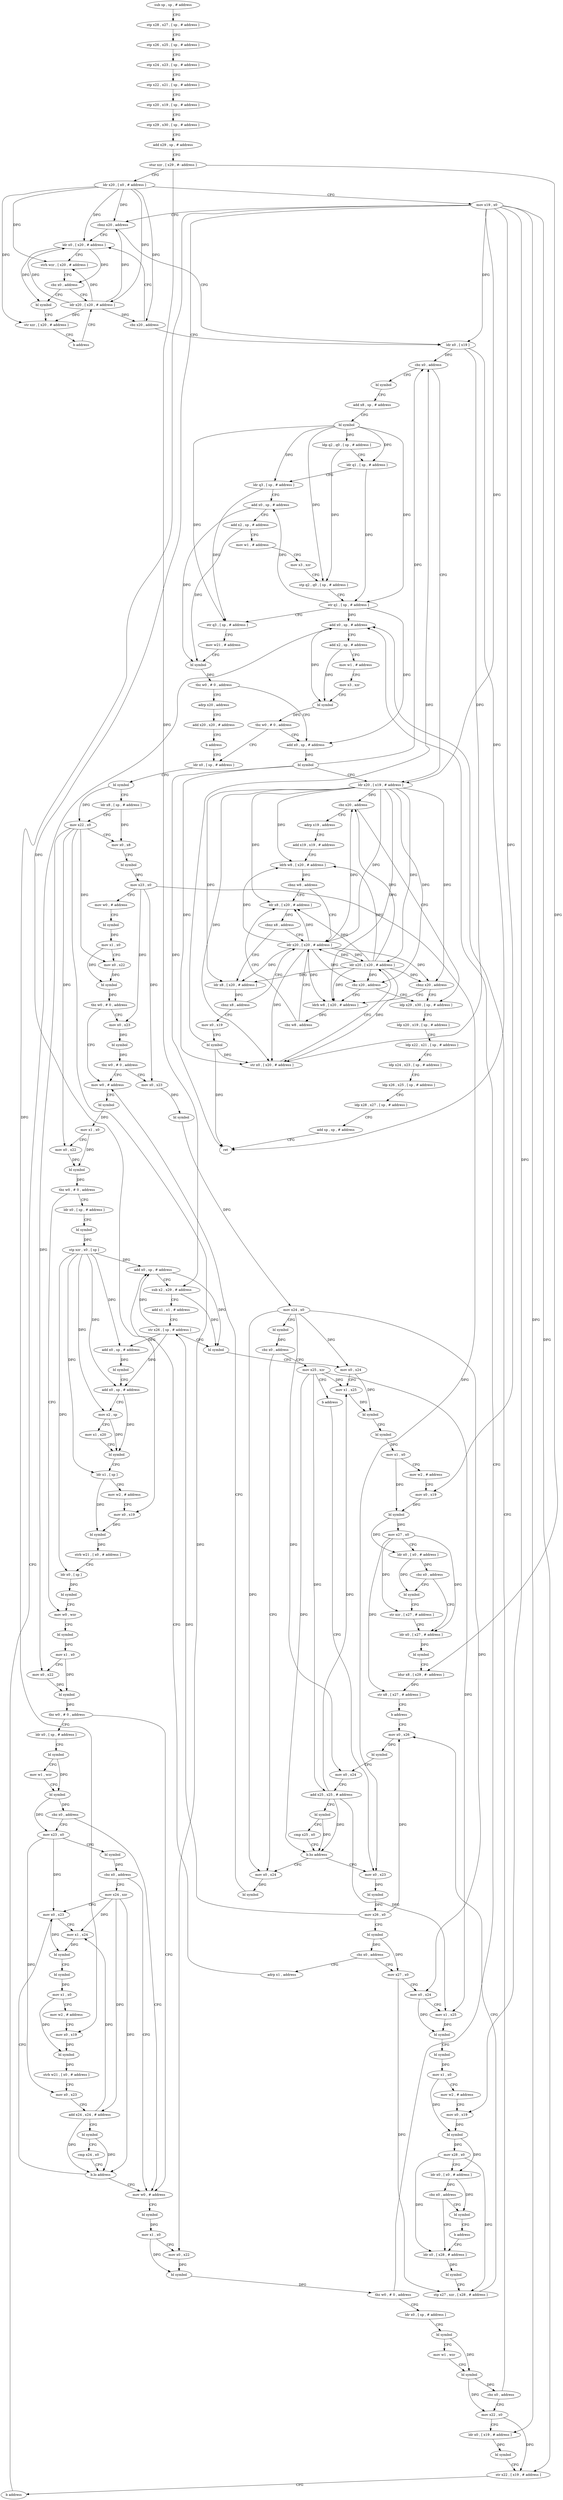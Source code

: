 digraph "func" {
"81500" [label = "sub sp , sp , # address" ]
"81504" [label = "stp x28 , x27 , [ sp , # address ]" ]
"81508" [label = "stp x26 , x25 , [ sp , # address ]" ]
"81512" [label = "stp x24 , x23 , [ sp , # address ]" ]
"81516" [label = "stp x22 , x21 , [ sp , # address ]" ]
"81520" [label = "stp x20 , x19 , [ sp , # address ]" ]
"81524" [label = "stp x29 , x30 , [ sp , # address ]" ]
"81528" [label = "add x29 , sp , # address" ]
"81532" [label = "stur xzr , [ x29 , #- address ]" ]
"81536" [label = "ldr x20 , [ x0 , # address ]" ]
"81540" [label = "mov x19 , x0" ]
"81544" [label = "cbnz x20 , address" ]
"81640" [label = "ldr x0 , [ x20 , # address ]" ]
"81548" [label = "ldr x0 , [ x19 ]" ]
"81644" [label = "strh wzr , [ x20 , # address ]" ]
"81648" [label = "cbz x0 , address" ]
"81632" [label = "ldr x20 , [ x20 , # address ]" ]
"81652" [label = "bl symbol" ]
"81552" [label = "cbz x0 , address" ]
"82276" [label = "ldr x20 , [ x19 , # address ]" ]
"81556" [label = "bl symbol" ]
"81636" [label = "cbz x20 , address" ]
"81656" [label = "str xzr , [ x20 , # address ]" ]
"81660" [label = "b address" ]
"82280" [label = "cbz x20 , address" ]
"82352" [label = "ldp x29 , x30 , [ sp , # address ]" ]
"82284" [label = "adrp x19 , address" ]
"81560" [label = "add x8 , sp , # address" ]
"81564" [label = "bl symbol" ]
"81568" [label = "ldp q2 , q0 , [ sp , # address ]" ]
"81572" [label = "ldr q1 , [ sp , # address ]" ]
"81576" [label = "ldr q3 , [ sp , # address ]" ]
"81580" [label = "add x0 , sp , # address" ]
"81584" [label = "add x2 , sp , # address" ]
"81588" [label = "mov w1 , # address" ]
"81592" [label = "mov x3 , xzr" ]
"81596" [label = "stp q2 , q0 , [ sp , # address ]" ]
"81600" [label = "str q1 , [ sp , # address ]" ]
"81604" [label = "str q3 , [ sp , # address ]" ]
"81608" [label = "mov w21 , # address" ]
"81612" [label = "bl symbol" ]
"81616" [label = "tbz w0 , # 0 , address" ]
"82268" [label = "add x0 , sp , # address" ]
"81620" [label = "adrp x20 , address" ]
"82356" [label = "ldp x20 , x19 , [ sp , # address ]" ]
"82360" [label = "ldp x22 , x21 , [ sp , # address ]" ]
"82364" [label = "ldp x24 , x23 , [ sp , # address ]" ]
"82368" [label = "ldp x26 , x25 , [ sp , # address ]" ]
"82372" [label = "ldp x28 , x27 , [ sp , # address ]" ]
"82376" [label = "add sp , sp , # address" ]
"82380" [label = "ret" ]
"82288" [label = "add x19 , x19 , # address" ]
"82292" [label = "ldrb w8 , [ x20 , # address ]" ]
"82296" [label = "cbnz w8 , address" ]
"82316" [label = "ldr x8 , [ x20 , # address ]" ]
"82300" [label = "ldr x20 , [ x20 , # address ]" ]
"82272" [label = "bl symbol" ]
"81624" [label = "add x20 , x20 , # address" ]
"81628" [label = "b address" ]
"81688" [label = "ldr x0 , [ sp , # address ]" ]
"82320" [label = "cbnz x8 , address" ]
"82324" [label = "ldr x8 , [ x20 , # address ]" ]
"82304" [label = "cbz x20 , address" ]
"82308" [label = "ldrb w8 , [ x20 , # address ]" ]
"81692" [label = "bl symbol" ]
"81696" [label = "ldr x8 , [ sp , # address ]" ]
"81700" [label = "mov x22 , x0" ]
"81704" [label = "mov x0 , x8" ]
"81708" [label = "bl symbol" ]
"81712" [label = "mov x23 , x0" ]
"81716" [label = "mov w0 , # address" ]
"81720" [label = "bl symbol" ]
"81724" [label = "mov x1 , x0" ]
"81728" [label = "mov x0 , x22" ]
"81732" [label = "bl symbol" ]
"81736" [label = "tbz w0 , # 0 , address" ]
"82000" [label = "mov w0 , # address" ]
"81740" [label = "mov x0 , x23" ]
"82328" [label = "cbnz x8 , address" ]
"82332" [label = "mov x0 , x19" ]
"82312" [label = "cbz w8 , address" ]
"82004" [label = "bl symbol" ]
"82008" [label = "mov x1 , x0" ]
"82012" [label = "mov x0 , x22" ]
"82016" [label = "bl symbol" ]
"82020" [label = "tbz w0 , # 0 , address" ]
"82088" [label = "mov w0 , wzr" ]
"82024" [label = "ldr x0 , [ sp , # address ]" ]
"81744" [label = "bl symbol" ]
"81748" [label = "tbz w0 , # 0 , address" ]
"81752" [label = "mov x0 , x23" ]
"82336" [label = "bl symbol" ]
"82340" [label = "str x0 , [ x20 , # address ]" ]
"82344" [label = "ldr x20 , [ x20 , # address ]" ]
"82348" [label = "cbnz x20 , address" ]
"82092" [label = "bl symbol" ]
"82096" [label = "mov x1 , x0" ]
"82100" [label = "mov x0 , x22" ]
"82104" [label = "bl symbol" ]
"82108" [label = "tbz w0 , # 0 , address" ]
"82204" [label = "mov w0 , # address" ]
"82112" [label = "ldr x0 , [ sp , # address ]" ]
"82028" [label = "bl symbol" ]
"82032" [label = "stp xzr , x0 , [ sp ]" ]
"82036" [label = "add x0 , sp , # address" ]
"82040" [label = "bl symbol" ]
"82044" [label = "add x0 , sp , # address" ]
"82048" [label = "mov x2 , sp" ]
"82052" [label = "mov x1 , x20" ]
"82056" [label = "bl symbol" ]
"82060" [label = "ldr x1 , [ sp ]" ]
"82064" [label = "mov w2 , # address" ]
"82068" [label = "mov x0 , x19" ]
"82072" [label = "bl symbol" ]
"82076" [label = "strb w21 , [ x0 , # address ]" ]
"82080" [label = "ldr x0 , [ sp ]" ]
"82084" [label = "bl symbol" ]
"81756" [label = "bl symbol" ]
"81760" [label = "mov x24 , x0" ]
"81764" [label = "bl symbol" ]
"81768" [label = "cbz x0 , address" ]
"81992" [label = "mov x0 , x24" ]
"81772" [label = "mov x25 , xzr" ]
"82208" [label = "bl symbol" ]
"82212" [label = "mov x1 , x0" ]
"82216" [label = "mov x0 , x22" ]
"82220" [label = "bl symbol" ]
"82224" [label = "tbz w0 , # 0 , address" ]
"81664" [label = "add x0 , sp , # address" ]
"82228" [label = "ldr x0 , [ sp , # address ]" ]
"82116" [label = "bl symbol" ]
"82120" [label = "mov w1 , wzr" ]
"82124" [label = "bl symbol" ]
"82128" [label = "cbz x0 , address" ]
"82132" [label = "mov x23 , x0" ]
"81996" [label = "bl symbol" ]
"81776" [label = "b address" ]
"81820" [label = "mov x0 , x23" ]
"81668" [label = "add x2 , sp , # address" ]
"81672" [label = "mov w1 , # address" ]
"81676" [label = "mov x3 , xzr" ]
"81680" [label = "bl symbol" ]
"81684" [label = "tbz w0 , # 0 , address" ]
"82232" [label = "bl symbol" ]
"82236" [label = "mov w1 , wzr" ]
"82240" [label = "bl symbol" ]
"82244" [label = "cbz x0 , address" ]
"82248" [label = "mov x22 , x0" ]
"82136" [label = "bl symbol" ]
"82140" [label = "cbz x0 , address" ]
"82144" [label = "mov x24 , xzr" ]
"81824" [label = "bl symbol" ]
"81828" [label = "mov x26 , x0" ]
"81832" [label = "bl symbol" ]
"81836" [label = "cbz x0 , address" ]
"81896" [label = "adrp x1 , address" ]
"81840" [label = "mov x27 , x0" ]
"82252" [label = "ldr x0 , [ x19 , # address ]" ]
"82256" [label = "bl symbol" ]
"82260" [label = "str x22 , [ x19 , # address ]" ]
"82264" [label = "b address" ]
"82148" [label = "mov x0 , x23" ]
"81900" [label = "add x0 , sp , # address" ]
"81904" [label = "sub x2 , x29 , # address" ]
"81908" [label = "add x1 , x1 , # address" ]
"81912" [label = "str x26 , [ sp , # address ]" ]
"81916" [label = "bl symbol" ]
"81920" [label = "mov x0 , x24" ]
"81924" [label = "mov x1 , x25" ]
"81928" [label = "bl symbol" ]
"81932" [label = "bl symbol" ]
"81936" [label = "mov x1 , x0" ]
"81940" [label = "mov w2 , # address" ]
"81944" [label = "mov x0 , x19" ]
"81948" [label = "bl symbol" ]
"81952" [label = "mov x27 , x0" ]
"81956" [label = "ldr x0 , [ x0 , # address ]" ]
"81960" [label = "cbz x0 , address" ]
"81972" [label = "ldr x0 , [ x27 , # address ]" ]
"81964" [label = "bl symbol" ]
"81844" [label = "mov x0 , x24" ]
"81848" [label = "mov x1 , x25" ]
"81852" [label = "bl symbol" ]
"81856" [label = "bl symbol" ]
"81860" [label = "mov x1 , x0" ]
"81864" [label = "mov w2 , # address" ]
"81868" [label = "mov x0 , x19" ]
"81872" [label = "bl symbol" ]
"81876" [label = "mov x28 , x0" ]
"81880" [label = "ldr x0 , [ x0 , # address ]" ]
"81884" [label = "cbz x0 , address" ]
"81780" [label = "ldr x0 , [ x28 , # address ]" ]
"81888" [label = "bl symbol" ]
"82152" [label = "mov x1 , x24" ]
"82156" [label = "bl symbol" ]
"82160" [label = "bl symbol" ]
"82164" [label = "mov x1 , x0" ]
"82168" [label = "mov w2 , # address" ]
"82172" [label = "mov x0 , x19" ]
"82176" [label = "bl symbol" ]
"82180" [label = "strb w21 , [ x0 , # address ]" ]
"82184" [label = "mov x0 , x23" ]
"82188" [label = "add x24 , x24 , # address" ]
"82192" [label = "bl symbol" ]
"82196" [label = "cmp x24 , x0" ]
"82200" [label = "b.lo address" ]
"81976" [label = "bl symbol" ]
"81980" [label = "ldur x8 , [ x29 , #- address ]" ]
"81984" [label = "str x8 , [ x27 , # address ]" ]
"81988" [label = "b address" ]
"81792" [label = "mov x0 , x26" ]
"81968" [label = "str xzr , [ x27 , # address ]" ]
"81784" [label = "bl symbol" ]
"81788" [label = "stp x27 , xzr , [ x28 , # address ]" ]
"81892" [label = "b address" ]
"81796" [label = "bl symbol" ]
"81800" [label = "mov x0 , x24" ]
"81804" [label = "add x25 , x25 , # address" ]
"81808" [label = "bl symbol" ]
"81812" [label = "cmp x25 , x0" ]
"81816" [label = "b.hs address" ]
"81500" -> "81504" [ label = "CFG" ]
"81504" -> "81508" [ label = "CFG" ]
"81508" -> "81512" [ label = "CFG" ]
"81512" -> "81516" [ label = "CFG" ]
"81516" -> "81520" [ label = "CFG" ]
"81520" -> "81524" [ label = "CFG" ]
"81524" -> "81528" [ label = "CFG" ]
"81528" -> "81532" [ label = "CFG" ]
"81532" -> "81536" [ label = "CFG" ]
"81532" -> "81980" [ label = "DFG" ]
"81532" -> "81904" [ label = "DFG" ]
"81536" -> "81540" [ label = "CFG" ]
"81536" -> "81544" [ label = "DFG" ]
"81536" -> "81640" [ label = "DFG" ]
"81536" -> "81644" [ label = "DFG" ]
"81536" -> "81632" [ label = "DFG" ]
"81536" -> "81636" [ label = "DFG" ]
"81536" -> "81656" [ label = "DFG" ]
"81540" -> "81544" [ label = "CFG" ]
"81540" -> "81548" [ label = "DFG" ]
"81540" -> "82276" [ label = "DFG" ]
"81540" -> "82068" [ label = "DFG" ]
"81540" -> "82252" [ label = "DFG" ]
"81540" -> "82260" [ label = "DFG" ]
"81540" -> "81944" [ label = "DFG" ]
"81540" -> "81868" [ label = "DFG" ]
"81540" -> "82172" [ label = "DFG" ]
"81544" -> "81640" [ label = "CFG" ]
"81544" -> "81548" [ label = "CFG" ]
"81640" -> "81644" [ label = "CFG" ]
"81640" -> "81648" [ label = "DFG" ]
"81640" -> "81652" [ label = "DFG" ]
"81548" -> "81552" [ label = "DFG" ]
"81548" -> "82380" [ label = "DFG" ]
"81548" -> "82340" [ label = "DFG" ]
"81644" -> "81648" [ label = "CFG" ]
"81648" -> "81632" [ label = "CFG" ]
"81648" -> "81652" [ label = "CFG" ]
"81632" -> "81636" [ label = "DFG" ]
"81632" -> "81544" [ label = "DFG" ]
"81632" -> "81640" [ label = "DFG" ]
"81632" -> "81644" [ label = "DFG" ]
"81632" -> "81656" [ label = "DFG" ]
"81652" -> "81656" [ label = "CFG" ]
"81552" -> "82276" [ label = "CFG" ]
"81552" -> "81556" [ label = "CFG" ]
"82276" -> "82280" [ label = "DFG" ]
"82276" -> "82292" [ label = "DFG" ]
"82276" -> "82316" [ label = "DFG" ]
"82276" -> "82300" [ label = "DFG" ]
"82276" -> "82304" [ label = "DFG" ]
"82276" -> "82324" [ label = "DFG" ]
"82276" -> "82308" [ label = "DFG" ]
"82276" -> "82340" [ label = "DFG" ]
"82276" -> "82344" [ label = "DFG" ]
"82276" -> "82348" [ label = "DFG" ]
"81556" -> "81560" [ label = "CFG" ]
"81636" -> "81548" [ label = "CFG" ]
"81636" -> "81640" [ label = "CFG" ]
"81656" -> "81660" [ label = "CFG" ]
"81660" -> "81632" [ label = "CFG" ]
"82280" -> "82352" [ label = "CFG" ]
"82280" -> "82284" [ label = "CFG" ]
"82352" -> "82356" [ label = "CFG" ]
"82284" -> "82288" [ label = "CFG" ]
"81560" -> "81564" [ label = "CFG" ]
"81564" -> "81568" [ label = "DFG" ]
"81564" -> "81596" [ label = "DFG" ]
"81564" -> "81572" [ label = "DFG" ]
"81564" -> "81600" [ label = "DFG" ]
"81564" -> "81576" [ label = "DFG" ]
"81564" -> "81604" [ label = "DFG" ]
"81568" -> "81572" [ label = "CFG" ]
"81568" -> "81596" [ label = "DFG" ]
"81572" -> "81576" [ label = "CFG" ]
"81572" -> "81600" [ label = "DFG" ]
"81576" -> "81580" [ label = "CFG" ]
"81576" -> "81604" [ label = "DFG" ]
"81580" -> "81584" [ label = "CFG" ]
"81580" -> "81612" [ label = "DFG" ]
"81584" -> "81588" [ label = "CFG" ]
"81584" -> "81612" [ label = "DFG" ]
"81588" -> "81592" [ label = "CFG" ]
"81592" -> "81596" [ label = "CFG" ]
"81596" -> "81600" [ label = "CFG" ]
"81600" -> "81604" [ label = "CFG" ]
"81600" -> "81580" [ label = "DFG" ]
"81600" -> "82268" [ label = "DFG" ]
"81600" -> "81664" [ label = "DFG" ]
"81604" -> "81608" [ label = "CFG" ]
"81608" -> "81612" [ label = "CFG" ]
"81612" -> "81616" [ label = "DFG" ]
"81616" -> "82268" [ label = "CFG" ]
"81616" -> "81620" [ label = "CFG" ]
"82268" -> "82272" [ label = "DFG" ]
"81620" -> "81624" [ label = "CFG" ]
"82356" -> "82360" [ label = "CFG" ]
"82360" -> "82364" [ label = "CFG" ]
"82364" -> "82368" [ label = "CFG" ]
"82368" -> "82372" [ label = "CFG" ]
"82372" -> "82376" [ label = "CFG" ]
"82376" -> "82380" [ label = "CFG" ]
"82288" -> "82292" [ label = "CFG" ]
"82292" -> "82296" [ label = "DFG" ]
"82296" -> "82316" [ label = "CFG" ]
"82296" -> "82300" [ label = "CFG" ]
"82316" -> "82320" [ label = "DFG" ]
"82300" -> "82304" [ label = "DFG" ]
"82300" -> "82280" [ label = "DFG" ]
"82300" -> "82292" [ label = "DFG" ]
"82300" -> "82316" [ label = "DFG" ]
"82300" -> "82324" [ label = "DFG" ]
"82300" -> "82308" [ label = "DFG" ]
"82300" -> "82340" [ label = "DFG" ]
"82300" -> "82344" [ label = "DFG" ]
"82300" -> "82348" [ label = "DFG" ]
"82272" -> "82276" [ label = "CFG" ]
"82272" -> "81552" [ label = "DFG" ]
"82272" -> "82380" [ label = "DFG" ]
"82272" -> "82340" [ label = "DFG" ]
"81624" -> "81628" [ label = "CFG" ]
"81628" -> "81688" [ label = "CFG" ]
"81688" -> "81692" [ label = "CFG" ]
"82320" -> "82300" [ label = "CFG" ]
"82320" -> "82324" [ label = "CFG" ]
"82324" -> "82328" [ label = "DFG" ]
"82304" -> "82352" [ label = "CFG" ]
"82304" -> "82308" [ label = "CFG" ]
"82308" -> "82312" [ label = "DFG" ]
"81692" -> "81696" [ label = "CFG" ]
"81692" -> "81700" [ label = "DFG" ]
"81696" -> "81700" [ label = "CFG" ]
"81696" -> "81704" [ label = "DFG" ]
"81700" -> "81704" [ label = "CFG" ]
"81700" -> "81728" [ label = "DFG" ]
"81700" -> "82012" [ label = "DFG" ]
"81700" -> "82100" [ label = "DFG" ]
"81700" -> "82216" [ label = "DFG" ]
"81704" -> "81708" [ label = "CFG" ]
"81708" -> "81712" [ label = "DFG" ]
"81712" -> "81716" [ label = "CFG" ]
"81712" -> "81740" [ label = "DFG" ]
"81712" -> "81752" [ label = "DFG" ]
"81712" -> "81820" [ label = "DFG" ]
"81716" -> "81720" [ label = "CFG" ]
"81720" -> "81724" [ label = "DFG" ]
"81724" -> "81728" [ label = "CFG" ]
"81724" -> "81732" [ label = "DFG" ]
"81728" -> "81732" [ label = "DFG" ]
"81732" -> "81736" [ label = "DFG" ]
"81736" -> "82000" [ label = "CFG" ]
"81736" -> "81740" [ label = "CFG" ]
"82000" -> "82004" [ label = "CFG" ]
"81740" -> "81744" [ label = "DFG" ]
"82328" -> "82300" [ label = "CFG" ]
"82328" -> "82332" [ label = "CFG" ]
"82332" -> "82336" [ label = "CFG" ]
"82312" -> "82300" [ label = "CFG" ]
"82312" -> "82316" [ label = "CFG" ]
"82004" -> "82008" [ label = "DFG" ]
"82008" -> "82012" [ label = "CFG" ]
"82008" -> "82016" [ label = "DFG" ]
"82012" -> "82016" [ label = "DFG" ]
"82016" -> "82020" [ label = "DFG" ]
"82020" -> "82088" [ label = "CFG" ]
"82020" -> "82024" [ label = "CFG" ]
"82088" -> "82092" [ label = "CFG" ]
"82024" -> "82028" [ label = "CFG" ]
"81744" -> "81748" [ label = "DFG" ]
"81748" -> "82000" [ label = "CFG" ]
"81748" -> "81752" [ label = "CFG" ]
"81752" -> "81756" [ label = "DFG" ]
"82336" -> "82340" [ label = "DFG" ]
"82336" -> "81552" [ label = "DFG" ]
"82336" -> "82380" [ label = "DFG" ]
"82340" -> "82344" [ label = "CFG" ]
"82344" -> "82348" [ label = "DFG" ]
"82344" -> "82280" [ label = "DFG" ]
"82344" -> "82292" [ label = "DFG" ]
"82344" -> "82316" [ label = "DFG" ]
"82344" -> "82300" [ label = "DFG" ]
"82344" -> "82304" [ label = "DFG" ]
"82344" -> "82324" [ label = "DFG" ]
"82344" -> "82308" [ label = "DFG" ]
"82344" -> "82340" [ label = "DFG" ]
"82348" -> "82308" [ label = "CFG" ]
"82348" -> "82352" [ label = "CFG" ]
"82092" -> "82096" [ label = "DFG" ]
"82096" -> "82100" [ label = "CFG" ]
"82096" -> "82104" [ label = "DFG" ]
"82100" -> "82104" [ label = "DFG" ]
"82104" -> "82108" [ label = "DFG" ]
"82108" -> "82204" [ label = "CFG" ]
"82108" -> "82112" [ label = "CFG" ]
"82204" -> "82208" [ label = "CFG" ]
"82112" -> "82116" [ label = "CFG" ]
"82028" -> "82032" [ label = "DFG" ]
"82032" -> "82036" [ label = "DFG" ]
"82032" -> "82060" [ label = "DFG" ]
"82032" -> "82080" [ label = "DFG" ]
"82032" -> "82044" [ label = "DFG" ]
"82032" -> "82048" [ label = "DFG" ]
"82032" -> "81900" [ label = "DFG" ]
"82036" -> "82040" [ label = "DFG" ]
"82040" -> "82044" [ label = "CFG" ]
"82044" -> "82048" [ label = "CFG" ]
"82044" -> "82056" [ label = "DFG" ]
"82048" -> "82052" [ label = "CFG" ]
"82048" -> "82056" [ label = "DFG" ]
"82052" -> "82056" [ label = "CFG" ]
"82056" -> "82060" [ label = "CFG" ]
"82060" -> "82064" [ label = "CFG" ]
"82060" -> "82072" [ label = "DFG" ]
"82064" -> "82068" [ label = "CFG" ]
"82068" -> "82072" [ label = "DFG" ]
"82072" -> "82076" [ label = "DFG" ]
"82076" -> "82080" [ label = "CFG" ]
"82080" -> "82084" [ label = "DFG" ]
"82084" -> "82088" [ label = "CFG" ]
"81756" -> "81760" [ label = "DFG" ]
"81760" -> "81764" [ label = "CFG" ]
"81760" -> "81992" [ label = "DFG" ]
"81760" -> "81920" [ label = "DFG" ]
"81760" -> "81844" [ label = "DFG" ]
"81760" -> "81800" [ label = "DFG" ]
"81764" -> "81768" [ label = "DFG" ]
"81768" -> "81992" [ label = "CFG" ]
"81768" -> "81772" [ label = "CFG" ]
"81992" -> "81996" [ label = "DFG" ]
"81772" -> "81776" [ label = "CFG" ]
"81772" -> "81924" [ label = "DFG" ]
"81772" -> "81848" [ label = "DFG" ]
"81772" -> "81804" [ label = "DFG" ]
"81772" -> "81816" [ label = "DFG" ]
"82208" -> "82212" [ label = "DFG" ]
"82212" -> "82216" [ label = "CFG" ]
"82212" -> "82220" [ label = "DFG" ]
"82216" -> "82220" [ label = "DFG" ]
"82220" -> "82224" [ label = "DFG" ]
"82224" -> "81664" [ label = "CFG" ]
"82224" -> "82228" [ label = "CFG" ]
"81664" -> "81668" [ label = "CFG" ]
"81664" -> "81680" [ label = "DFG" ]
"82228" -> "82232" [ label = "CFG" ]
"82116" -> "82120" [ label = "CFG" ]
"82116" -> "82124" [ label = "DFG" ]
"82120" -> "82124" [ label = "CFG" ]
"82124" -> "82128" [ label = "DFG" ]
"82124" -> "82132" [ label = "DFG" ]
"82128" -> "82204" [ label = "CFG" ]
"82128" -> "82132" [ label = "CFG" ]
"82132" -> "82136" [ label = "CFG" ]
"82132" -> "82148" [ label = "DFG" ]
"82132" -> "82184" [ label = "DFG" ]
"81996" -> "82000" [ label = "CFG" ]
"81776" -> "81820" [ label = "CFG" ]
"81820" -> "81824" [ label = "DFG" ]
"81668" -> "81672" [ label = "CFG" ]
"81668" -> "81680" [ label = "DFG" ]
"81672" -> "81676" [ label = "CFG" ]
"81676" -> "81680" [ label = "CFG" ]
"81680" -> "81684" [ label = "DFG" ]
"81684" -> "82268" [ label = "CFG" ]
"81684" -> "81688" [ label = "CFG" ]
"82232" -> "82236" [ label = "CFG" ]
"82232" -> "82240" [ label = "DFG" ]
"82236" -> "82240" [ label = "CFG" ]
"82240" -> "82244" [ label = "DFG" ]
"82240" -> "82248" [ label = "DFG" ]
"82244" -> "81664" [ label = "CFG" ]
"82244" -> "82248" [ label = "CFG" ]
"82248" -> "82252" [ label = "CFG" ]
"82248" -> "82260" [ label = "DFG" ]
"82136" -> "82140" [ label = "DFG" ]
"82140" -> "82204" [ label = "CFG" ]
"82140" -> "82144" [ label = "CFG" ]
"82144" -> "82148" [ label = "CFG" ]
"82144" -> "82152" [ label = "DFG" ]
"82144" -> "82188" [ label = "DFG" ]
"82144" -> "82200" [ label = "DFG" ]
"81824" -> "81828" [ label = "DFG" ]
"81828" -> "81832" [ label = "CFG" ]
"81828" -> "81912" [ label = "DFG" ]
"81828" -> "81792" [ label = "DFG" ]
"81832" -> "81836" [ label = "DFG" ]
"81832" -> "81840" [ label = "DFG" ]
"81836" -> "81896" [ label = "CFG" ]
"81836" -> "81840" [ label = "CFG" ]
"81896" -> "81900" [ label = "CFG" ]
"81840" -> "81844" [ label = "CFG" ]
"81840" -> "81788" [ label = "DFG" ]
"82252" -> "82256" [ label = "DFG" ]
"82256" -> "82260" [ label = "CFG" ]
"82260" -> "82264" [ label = "CFG" ]
"82264" -> "81664" [ label = "CFG" ]
"82148" -> "82152" [ label = "CFG" ]
"82148" -> "82156" [ label = "DFG" ]
"81900" -> "81904" [ label = "CFG" ]
"81900" -> "81916" [ label = "DFG" ]
"81904" -> "81908" [ label = "CFG" ]
"81904" -> "81916" [ label = "DFG" ]
"81908" -> "81912" [ label = "CFG" ]
"81912" -> "81916" [ label = "CFG" ]
"81912" -> "82036" [ label = "DFG" ]
"81912" -> "82044" [ label = "DFG" ]
"81912" -> "81900" [ label = "DFG" ]
"81916" -> "81920" [ label = "CFG" ]
"81920" -> "81924" [ label = "CFG" ]
"81920" -> "81928" [ label = "DFG" ]
"81924" -> "81928" [ label = "DFG" ]
"81928" -> "81932" [ label = "CFG" ]
"81932" -> "81936" [ label = "DFG" ]
"81936" -> "81940" [ label = "CFG" ]
"81936" -> "81948" [ label = "DFG" ]
"81940" -> "81944" [ label = "CFG" ]
"81944" -> "81948" [ label = "DFG" ]
"81948" -> "81952" [ label = "DFG" ]
"81948" -> "81956" [ label = "DFG" ]
"81952" -> "81956" [ label = "CFG" ]
"81952" -> "81972" [ label = "DFG" ]
"81952" -> "81984" [ label = "DFG" ]
"81952" -> "81968" [ label = "DFG" ]
"81956" -> "81960" [ label = "DFG" ]
"81956" -> "81964" [ label = "DFG" ]
"81960" -> "81972" [ label = "CFG" ]
"81960" -> "81964" [ label = "CFG" ]
"81972" -> "81976" [ label = "DFG" ]
"81964" -> "81968" [ label = "CFG" ]
"81844" -> "81848" [ label = "CFG" ]
"81844" -> "81852" [ label = "DFG" ]
"81848" -> "81852" [ label = "DFG" ]
"81852" -> "81856" [ label = "CFG" ]
"81856" -> "81860" [ label = "DFG" ]
"81860" -> "81864" [ label = "CFG" ]
"81860" -> "81872" [ label = "DFG" ]
"81864" -> "81868" [ label = "CFG" ]
"81868" -> "81872" [ label = "DFG" ]
"81872" -> "81876" [ label = "DFG" ]
"81872" -> "81880" [ label = "DFG" ]
"81876" -> "81880" [ label = "CFG" ]
"81876" -> "81780" [ label = "DFG" ]
"81876" -> "81788" [ label = "DFG" ]
"81880" -> "81884" [ label = "DFG" ]
"81880" -> "81888" [ label = "DFG" ]
"81884" -> "81780" [ label = "CFG" ]
"81884" -> "81888" [ label = "CFG" ]
"81780" -> "81784" [ label = "DFG" ]
"81888" -> "81892" [ label = "CFG" ]
"82152" -> "82156" [ label = "DFG" ]
"82156" -> "82160" [ label = "CFG" ]
"82160" -> "82164" [ label = "DFG" ]
"82164" -> "82168" [ label = "CFG" ]
"82164" -> "82176" [ label = "DFG" ]
"82168" -> "82172" [ label = "CFG" ]
"82172" -> "82176" [ label = "DFG" ]
"82176" -> "82180" [ label = "DFG" ]
"82180" -> "82184" [ label = "CFG" ]
"82184" -> "82188" [ label = "CFG" ]
"82188" -> "82192" [ label = "CFG" ]
"82188" -> "82152" [ label = "DFG" ]
"82188" -> "82200" [ label = "DFG" ]
"82192" -> "82196" [ label = "CFG" ]
"82192" -> "82200" [ label = "DFG" ]
"82196" -> "82200" [ label = "CFG" ]
"82200" -> "82148" [ label = "CFG" ]
"82200" -> "82204" [ label = "CFG" ]
"81976" -> "81980" [ label = "CFG" ]
"81980" -> "81984" [ label = "DFG" ]
"81984" -> "81988" [ label = "CFG" ]
"81988" -> "81792" [ label = "CFG" ]
"81792" -> "81796" [ label = "DFG" ]
"81968" -> "81972" [ label = "CFG" ]
"81784" -> "81788" [ label = "CFG" ]
"81788" -> "81792" [ label = "CFG" ]
"81892" -> "81780" [ label = "CFG" ]
"81796" -> "81800" [ label = "CFG" ]
"81800" -> "81804" [ label = "CFG" ]
"81804" -> "81808" [ label = "CFG" ]
"81804" -> "81924" [ label = "DFG" ]
"81804" -> "81848" [ label = "DFG" ]
"81804" -> "81816" [ label = "DFG" ]
"81808" -> "81812" [ label = "CFG" ]
"81808" -> "81816" [ label = "DFG" ]
"81812" -> "81816" [ label = "CFG" ]
"81816" -> "81992" [ label = "CFG" ]
"81816" -> "81820" [ label = "CFG" ]
}
